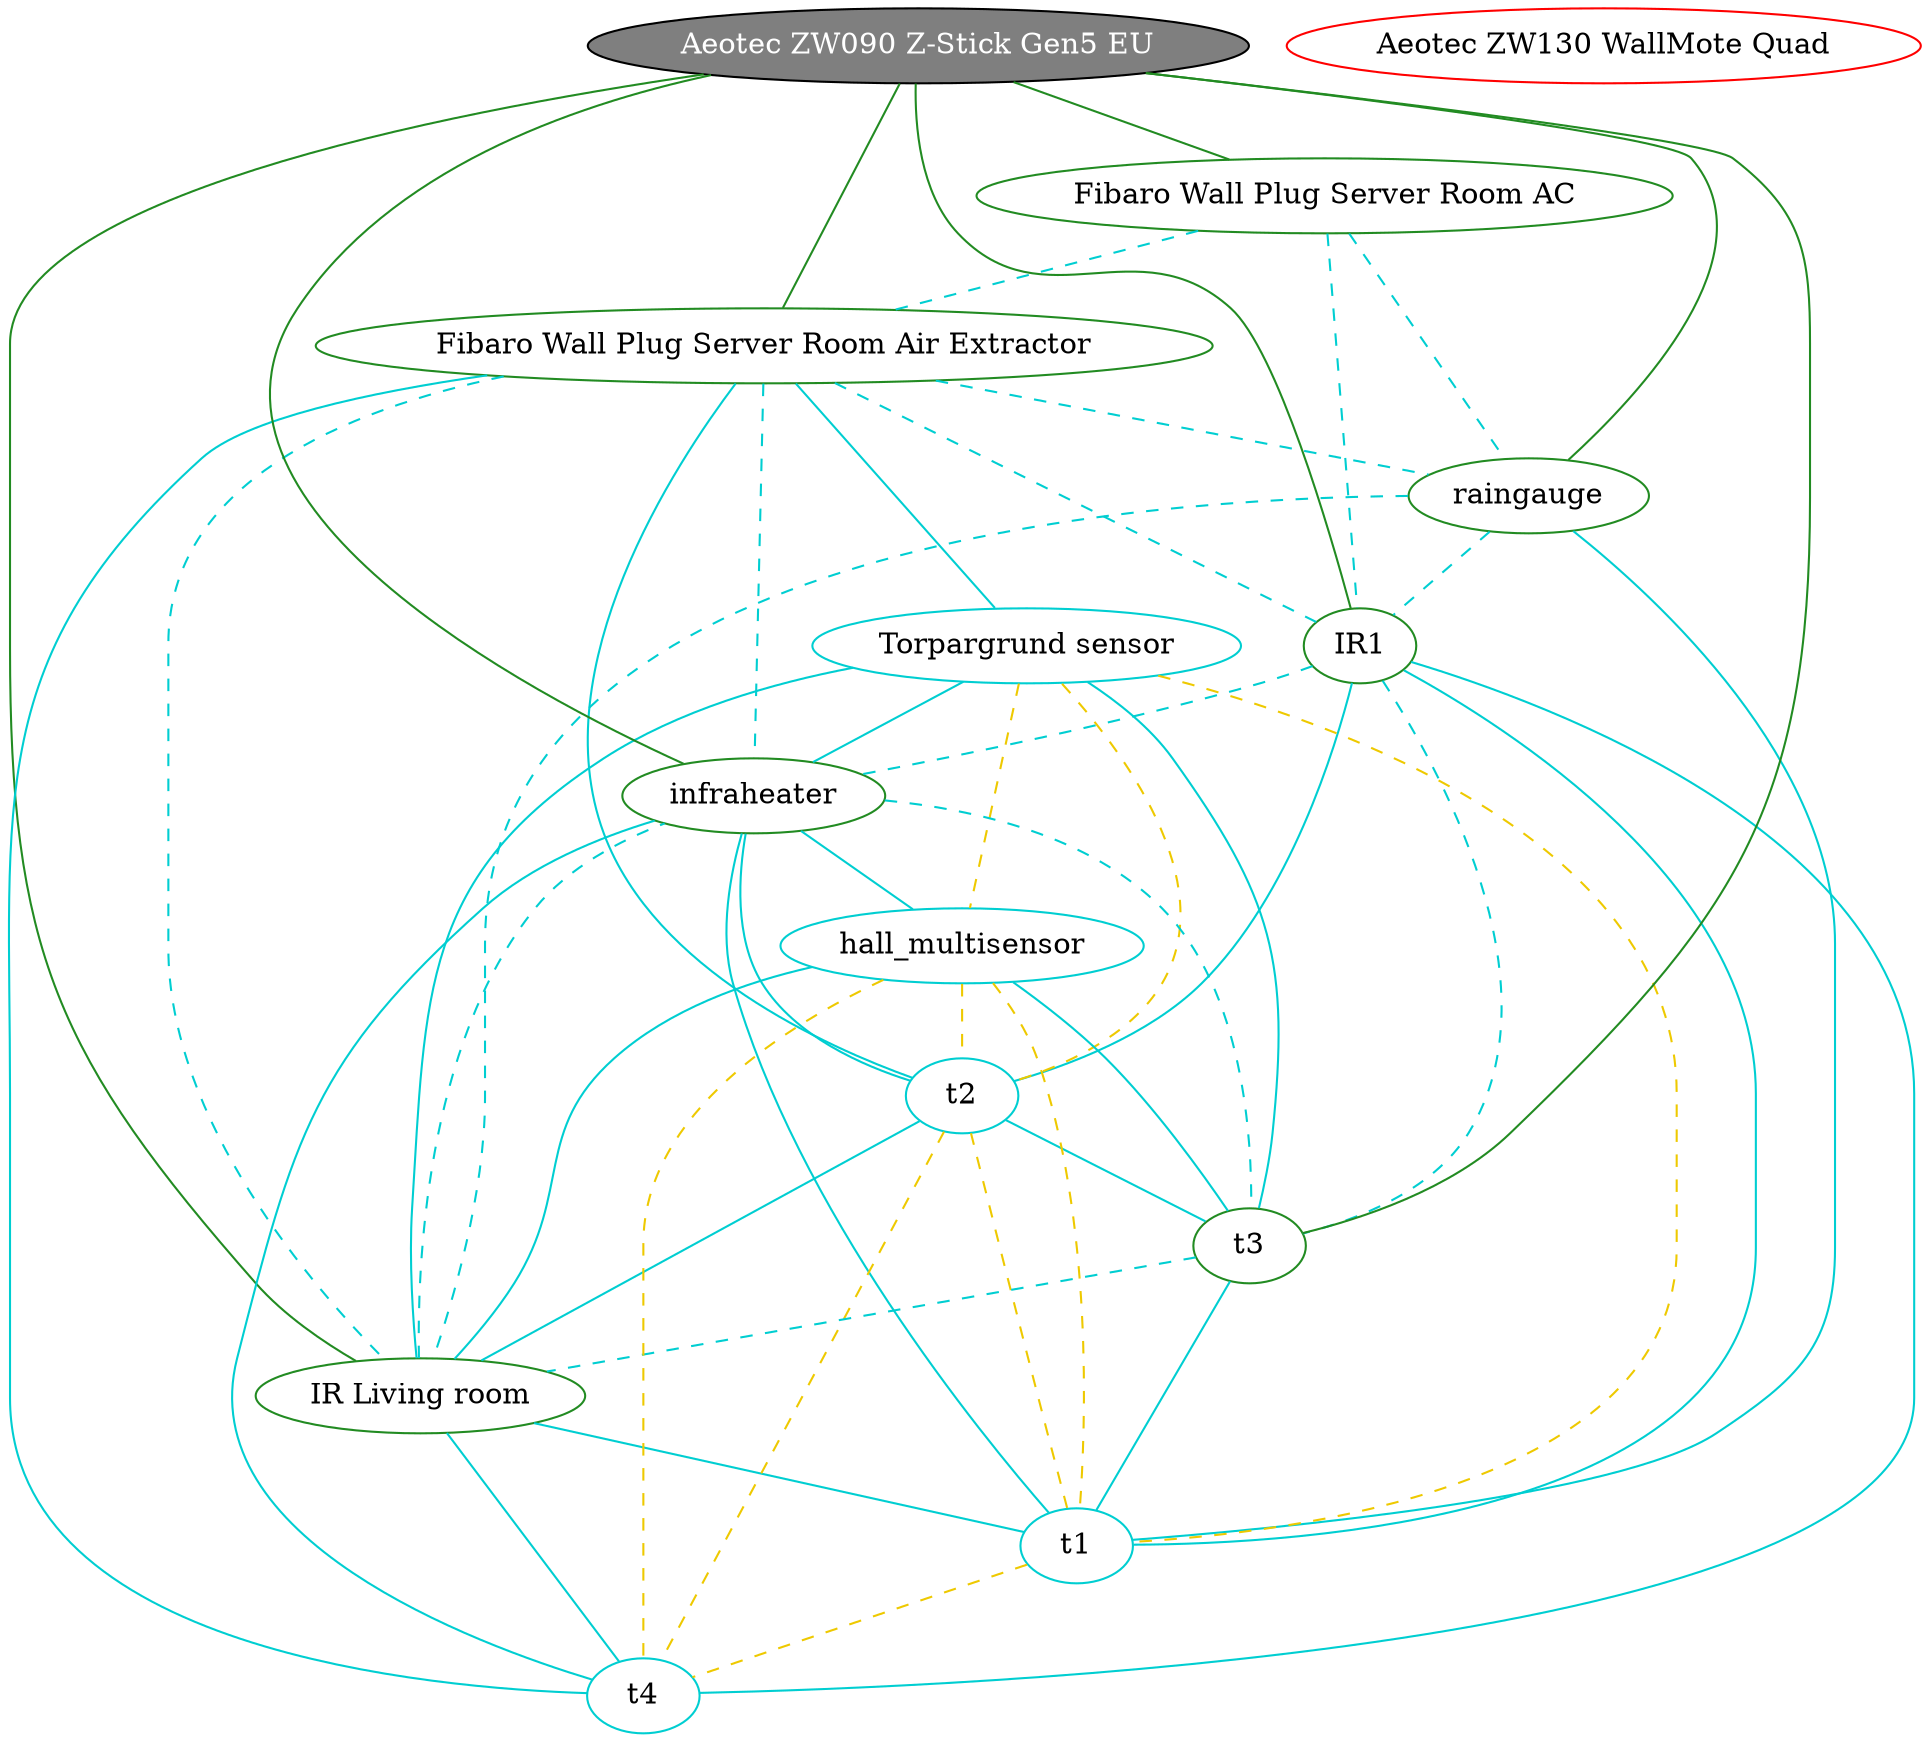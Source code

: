 graph "zwave-map" {
	node [label="\N"];
	1	 [color=black,
		fillcolor=gray50,
		fontcolor=white,
		label="Aeotec ZW090 Z-Stick Gen5 EU",
		style=filled];
	2	 [color=forestgreen,
		label="Fibaro Wall Plug Server Room AC"];
	1 -- 2	 [color=forestgreen];
	3	 [color=forestgreen,
		label="Fibaro Wall Plug Server Room Air Extractor"];
	1 -- 3	 [color=forestgreen];
	4	 [color=forestgreen,
		label=IR1];
	1 -- 4	 [color=forestgreen];
	5	 [color=forestgreen,
		label="IR Living room"];
	1 -- 5	 [color=forestgreen];
	2 -- 3	 [color=darkturquoise,
		style=dashed];
	2 -- 4	 [color=darkturquoise,
		style=dashed];
	8	 [color=forestgreen,
		label=raingauge];
	2 -- 8	 [color=darkturquoise,
		style=dashed];
	3 -- 4	 [color=darkturquoise,
		style=dashed];
	3 -- 5	 [color=darkturquoise,
		style=dashed];
	7	 [color=darkturquoise,
		label="Torpargrund sensor"];
	3 -- 7	 [color=darkturquoise];
	3 -- 8	 [color=darkturquoise,
		style=dashed];
	14	 [color=forestgreen,
		label=infraheater];
	3 -- 14	 [color=darkturquoise,
		style=dashed];
	17	 [color=darkturquoise,
		label=t2];
	3 -- 17	 [color=darkturquoise];
	19	 [color=darkturquoise,
		label=t4];
	3 -- 19	 [color=darkturquoise];
	4 -- 14	 [color=darkturquoise,
		style=dashed];
	16	 [color=darkturquoise,
		label=t1];
	4 -- 16	 [color=darkturquoise];
	4 -- 17	 [color=darkturquoise];
	18	 [color=forestgreen,
		label=t3];
	4 -- 18	 [color=darkturquoise,
		style=dashed];
	4 -- 19	 [color=darkturquoise];
	5 -- 14	 [color=darkturquoise,
		style=dashed];
	15	 [color=darkturquoise,
		label=hall_multisensor];
	5 -- 15	 [color=darkturquoise];
	5 -- 16	 [color=darkturquoise];
	5 -- 17	 [color=darkturquoise];
	5 -- 19	 [color=darkturquoise];
	7 -- 5	 [color=darkturquoise];
	7 -- 14	 [color=darkturquoise];
	7 -- 15	 [color=gold2,
		style=dashed];
	7 -- 16	 [color=gold2,
		style=dashed];
	7 -- 17	 [color=gold2,
		style=dashed];
	7 -- 18	 [color=darkturquoise];
	8 -- 1	 [color=forestgreen];
	8 -- 4	 [color=darkturquoise,
		style=dashed];
	8 -- 5	 [color=darkturquoise,
		style=dashed];
	8 -- 16	 [color=darkturquoise];
	9	 [color=red,
		label="Aeotec ZW130 WallMote Quad"];
	14 -- 1	 [color=forestgreen];
	14 -- 15	 [color=darkturquoise];
	14 -- 16	 [color=darkturquoise];
	14 -- 17	 [color=darkturquoise];
	14 -- 18	 [color=darkturquoise,
		style=dashed];
	14 -- 19	 [color=darkturquoise];
	15 -- 16	 [color=gold2,
		style=dashed];
	15 -- 17	 [color=gold2,
		style=dashed];
	15 -- 18	 [color=darkturquoise];
	15 -- 19	 [color=gold2,
		style=dashed];
	16 -- 17	 [color=gold2,
		style=dashed];
	16 -- 18	 [color=darkturquoise];
	16 -- 19	 [color=gold2,
		style=dashed];
	17 -- 18	 [color=darkturquoise];
	17 -- 19	 [color=gold2,
		style=dashed];
	18 -- 1	 [color=forestgreen];
	18 -- 5	 [color=darkturquoise,
		style=dashed];
}

